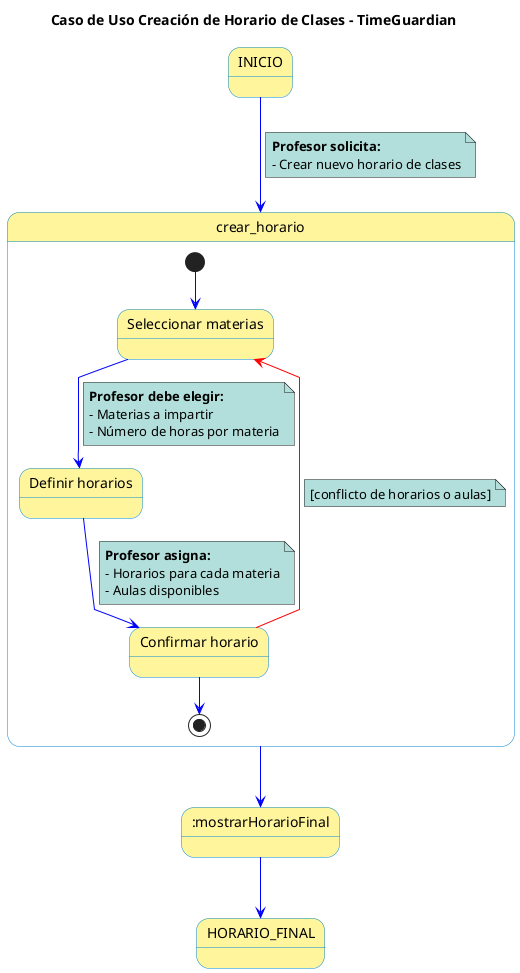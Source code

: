 @startuml

skinparam state {
  BackgroundColor #fff59d
  BorderColor #0288d1
}

skinparam note {
  BackgroundColor #b2dfdb
}

skinparam linetype polyline

title Caso de Uso Creación de Horario de Clases - TimeGuardian

INICIO -[#blue]-> crear_horario 
note on link
  **Profesor solicita:**
  - Crear nuevo horario de clases
end note

state crear_horario {
  state "Seleccionar materias" as A
  state "Definir horarios" as B
  state "Confirmar horario" as C
  
  [*] -[#blue]-> A
  A -[#blue]-> B
  note on link
      **Profesor debe elegir:**
      - Materias a impartir
      - Número de horas por materia
  end note
  B -[#blue]-> C
  note on link
    **Profesor asigna:**
    - Horarios para cada materia
    - Aulas disponibles
  end note
  C -[#red]-> A
  note on link
    [conflicto de horarios o aulas]
  end note
  C -[#blue]-> [*]
}

crear_horario -[#blue]-> :mostrarHorarioFinal

:mostrarHorarioFinal -[#blue]-> HORARIO_FINAL

@enduml
